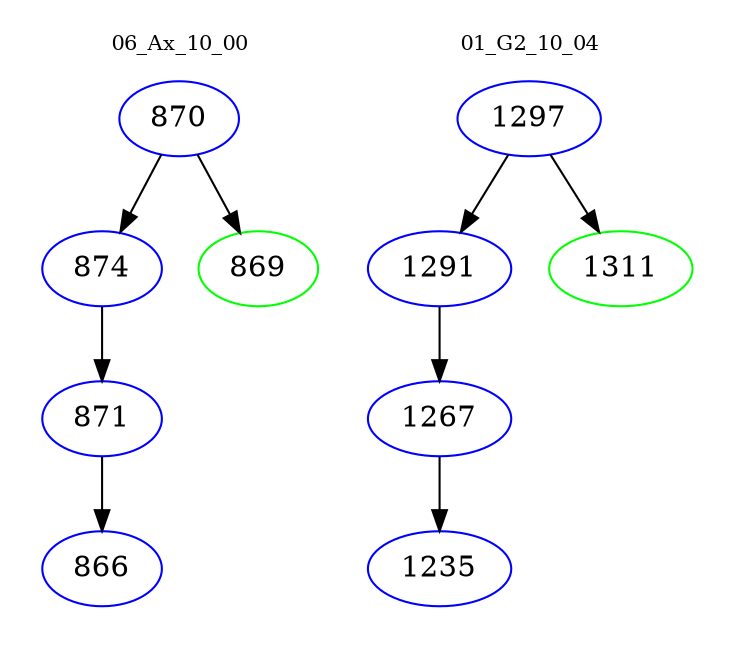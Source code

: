 digraph{
subgraph cluster_0 {
color = white
label = "06_Ax_10_00";
fontsize=10;
T0_870 [label="870", color="blue"]
T0_870 -> T0_874 [color="black"]
T0_874 [label="874", color="blue"]
T0_874 -> T0_871 [color="black"]
T0_871 [label="871", color="blue"]
T0_871 -> T0_866 [color="black"]
T0_866 [label="866", color="blue"]
T0_870 -> T0_869 [color="black"]
T0_869 [label="869", color="green"]
}
subgraph cluster_1 {
color = white
label = "01_G2_10_04";
fontsize=10;
T1_1297 [label="1297", color="blue"]
T1_1297 -> T1_1291 [color="black"]
T1_1291 [label="1291", color="blue"]
T1_1291 -> T1_1267 [color="black"]
T1_1267 [label="1267", color="blue"]
T1_1267 -> T1_1235 [color="black"]
T1_1235 [label="1235", color="blue"]
T1_1297 -> T1_1311 [color="black"]
T1_1311 [label="1311", color="green"]
}
}
